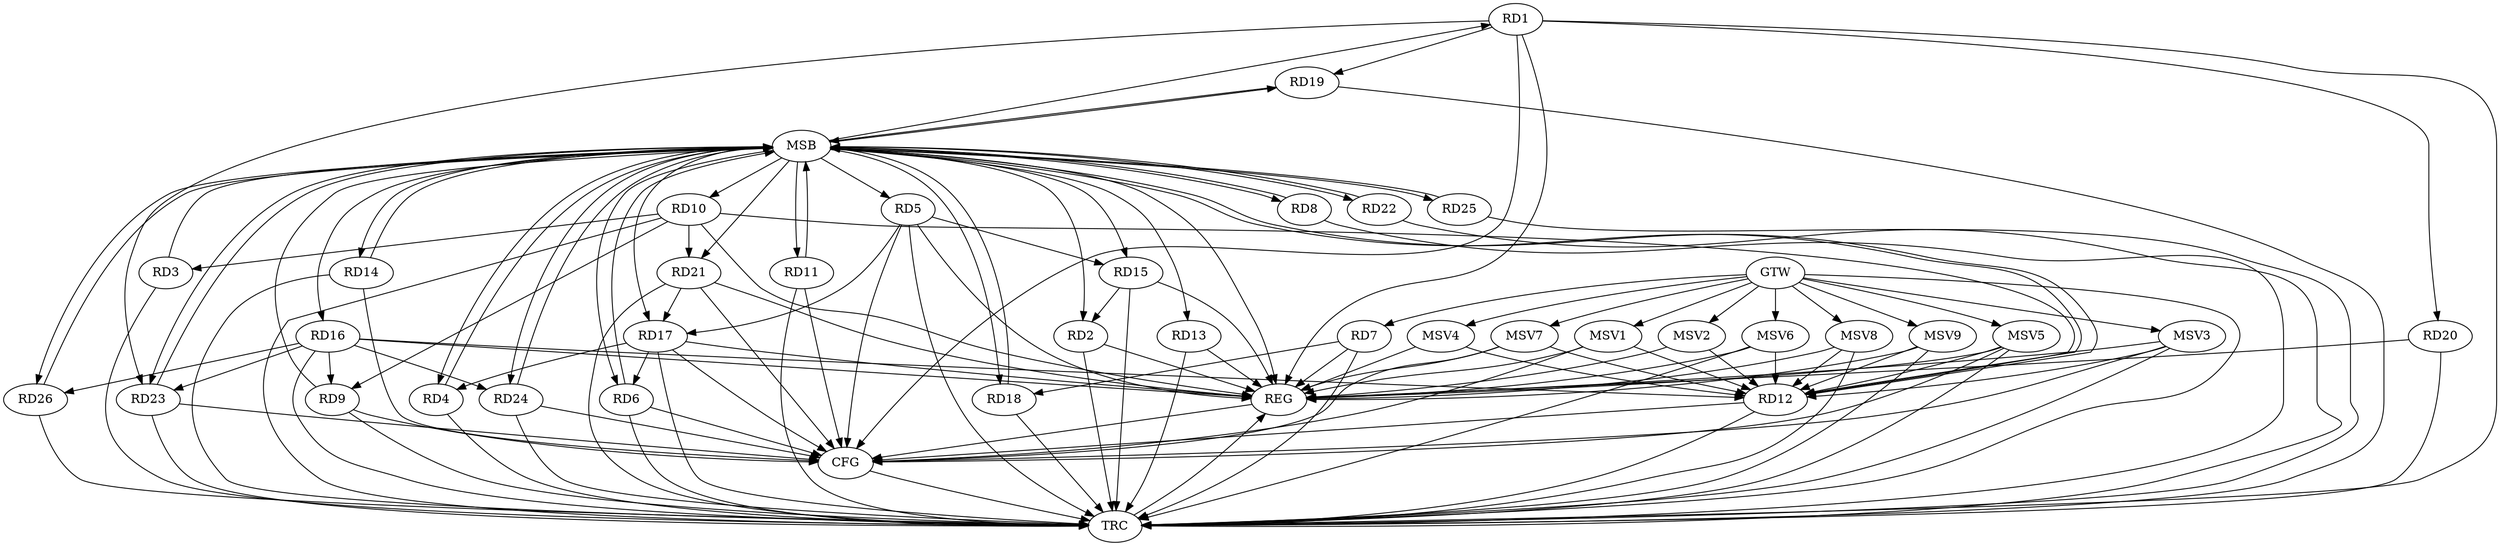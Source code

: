 strict digraph G {
  RD1 [ label="RD1" ];
  RD2 [ label="RD2" ];
  RD3 [ label="RD3" ];
  RD4 [ label="RD4" ];
  RD5 [ label="RD5" ];
  RD6 [ label="RD6" ];
  RD7 [ label="RD7" ];
  RD8 [ label="RD8" ];
  RD9 [ label="RD9" ];
  RD10 [ label="RD10" ];
  RD11 [ label="RD11" ];
  RD12 [ label="RD12" ];
  RD13 [ label="RD13" ];
  RD14 [ label="RD14" ];
  RD15 [ label="RD15" ];
  RD16 [ label="RD16" ];
  RD17 [ label="RD17" ];
  RD18 [ label="RD18" ];
  RD19 [ label="RD19" ];
  RD20 [ label="RD20" ];
  RD21 [ label="RD21" ];
  RD22 [ label="RD22" ];
  RD23 [ label="RD23" ];
  RD24 [ label="RD24" ];
  RD25 [ label="RD25" ];
  RD26 [ label="RD26" ];
  GTW [ label="GTW" ];
  REG [ label="REG" ];
  MSB [ label="MSB" ];
  CFG [ label="CFG" ];
  TRC [ label="TRC" ];
  MSV1 [ label="MSV1" ];
  MSV2 [ label="MSV2" ];
  MSV3 [ label="MSV3" ];
  MSV4 [ label="MSV4" ];
  MSV5 [ label="MSV5" ];
  MSV6 [ label="MSV6" ];
  MSV7 [ label="MSV7" ];
  MSV8 [ label="MSV8" ];
  MSV9 [ label="MSV9" ];
  RD1 -> RD19;
  RD1 -> RD20;
  RD1 -> RD23;
  RD15 -> RD2;
  RD10 -> RD3;
  RD17 -> RD4;
  RD5 -> RD15;
  RD5 -> RD17;
  RD17 -> RD6;
  RD7 -> RD18;
  RD10 -> RD9;
  RD16 -> RD9;
  RD10 -> RD12;
  RD10 -> RD21;
  RD16 -> RD12;
  RD16 -> RD23;
  RD16 -> RD24;
  RD16 -> RD26;
  RD21 -> RD17;
  GTW -> RD7;
  RD1 -> REG;
  RD2 -> REG;
  RD5 -> REG;
  RD7 -> REG;
  RD10 -> REG;
  RD13 -> REG;
  RD15 -> REG;
  RD16 -> REG;
  RD17 -> REG;
  RD20 -> REG;
  RD21 -> REG;
  RD3 -> MSB;
  MSB -> RD12;
  MSB -> RD14;
  MSB -> RD19;
  MSB -> RD23;
  MSB -> REG;
  RD4 -> MSB;
  MSB -> RD17;
  MSB -> RD25;
  RD6 -> MSB;
  MSB -> RD8;
  MSB -> RD21;
  MSB -> RD24;
  RD8 -> MSB;
  MSB -> RD10;
  RD9 -> MSB;
  RD11 -> MSB;
  MSB -> RD4;
  MSB -> RD15;
  RD12 -> MSB;
  MSB -> RD2;
  RD14 -> MSB;
  MSB -> RD11;
  MSB -> RD16;
  MSB -> RD18;
  RD18 -> MSB;
  RD19 -> MSB;
  RD22 -> MSB;
  RD23 -> MSB;
  MSB -> RD1;
  MSB -> RD13;
  MSB -> RD22;
  RD24 -> MSB;
  RD25 -> MSB;
  MSB -> RD6;
  MSB -> RD26;
  RD26 -> MSB;
  MSB -> RD5;
  RD23 -> CFG;
  RD21 -> CFG;
  RD11 -> CFG;
  RD12 -> CFG;
  RD5 -> CFG;
  RD6 -> CFG;
  RD1 -> CFG;
  RD9 -> CFG;
  RD14 -> CFG;
  RD24 -> CFG;
  RD17 -> CFG;
  REG -> CFG;
  RD1 -> TRC;
  RD2 -> TRC;
  RD3 -> TRC;
  RD4 -> TRC;
  RD5 -> TRC;
  RD6 -> TRC;
  RD7 -> TRC;
  RD8 -> TRC;
  RD9 -> TRC;
  RD10 -> TRC;
  RD11 -> TRC;
  RD12 -> TRC;
  RD13 -> TRC;
  RD14 -> TRC;
  RD15 -> TRC;
  RD16 -> TRC;
  RD17 -> TRC;
  RD18 -> TRC;
  RD19 -> TRC;
  RD20 -> TRC;
  RD21 -> TRC;
  RD22 -> TRC;
  RD23 -> TRC;
  RD24 -> TRC;
  RD25 -> TRC;
  RD26 -> TRC;
  GTW -> TRC;
  CFG -> TRC;
  TRC -> REG;
  MSV1 -> RD12;
  GTW -> MSV1;
  MSV1 -> REG;
  MSV1 -> CFG;
  MSV2 -> RD12;
  GTW -> MSV2;
  MSV2 -> REG;
  MSV3 -> RD12;
  MSV4 -> RD12;
  GTW -> MSV3;
  MSV3 -> REG;
  MSV3 -> TRC;
  MSV3 -> CFG;
  GTW -> MSV4;
  MSV4 -> REG;
  MSV5 -> RD12;
  GTW -> MSV5;
  MSV5 -> REG;
  MSV5 -> TRC;
  MSV5 -> CFG;
  MSV6 -> RD12;
  GTW -> MSV6;
  MSV6 -> REG;
  MSV6 -> TRC;
  MSV7 -> RD12;
  MSV8 -> RD12;
  GTW -> MSV7;
  MSV7 -> REG;
  MSV7 -> CFG;
  GTW -> MSV8;
  MSV8 -> REG;
  MSV8 -> TRC;
  MSV9 -> RD12;
  GTW -> MSV9;
  MSV9 -> REG;
  MSV9 -> TRC;
}
